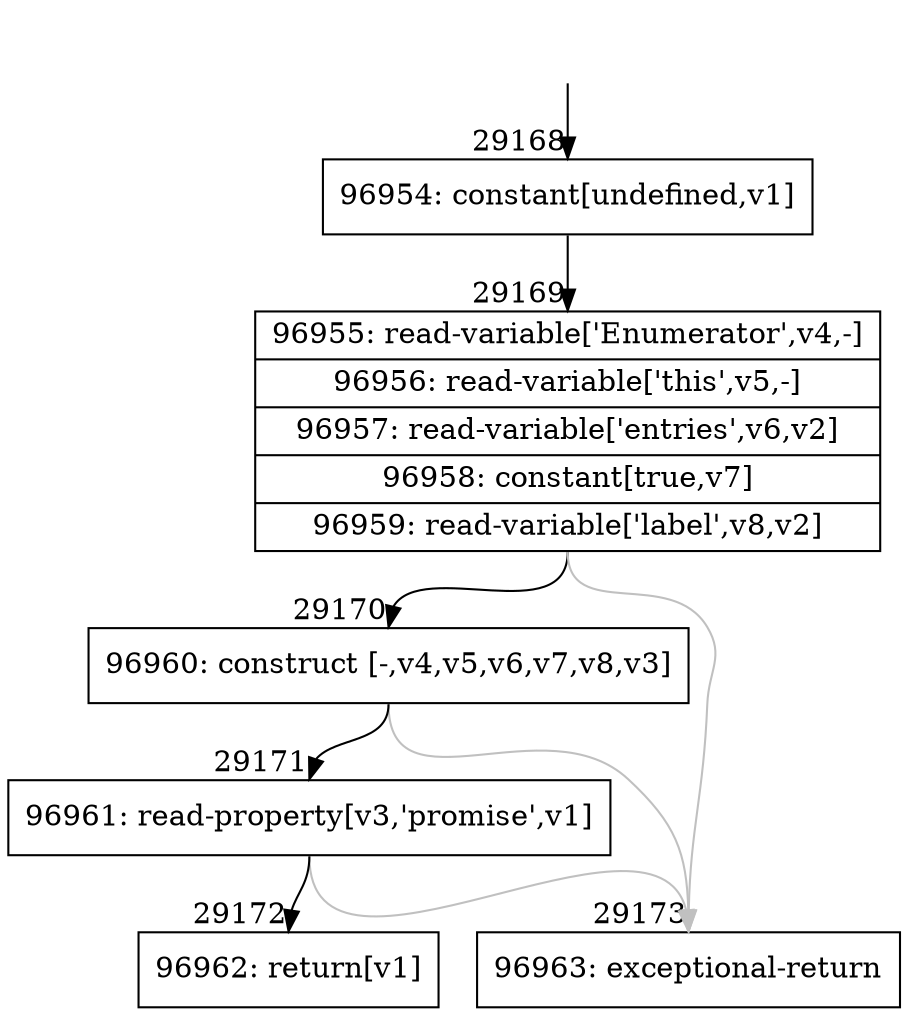 digraph {
rankdir="TD"
BB_entry2582[shape=none,label=""];
BB_entry2582 -> BB29168 [tailport=s, headport=n, headlabel="    29168"]
BB29168 [shape=record label="{96954: constant[undefined,v1]}" ] 
BB29168 -> BB29169 [tailport=s, headport=n, headlabel="      29169"]
BB29169 [shape=record label="{96955: read-variable['Enumerator',v4,-]|96956: read-variable['this',v5,-]|96957: read-variable['entries',v6,v2]|96958: constant[true,v7]|96959: read-variable['label',v8,v2]}" ] 
BB29169 -> BB29170 [tailport=s, headport=n, headlabel="      29170"]
BB29169 -> BB29173 [tailport=s, headport=n, color=gray, headlabel="      29173"]
BB29170 [shape=record label="{96960: construct [-,v4,v5,v6,v7,v8,v3]}" ] 
BB29170 -> BB29171 [tailport=s, headport=n, headlabel="      29171"]
BB29170 -> BB29173 [tailport=s, headport=n, color=gray]
BB29171 [shape=record label="{96961: read-property[v3,'promise',v1]}" ] 
BB29171 -> BB29172 [tailport=s, headport=n, headlabel="      29172"]
BB29171 -> BB29173 [tailport=s, headport=n, color=gray]
BB29172 [shape=record label="{96962: return[v1]}" ] 
BB29173 [shape=record label="{96963: exceptional-return}" ] 
//#$~ 52601
}
